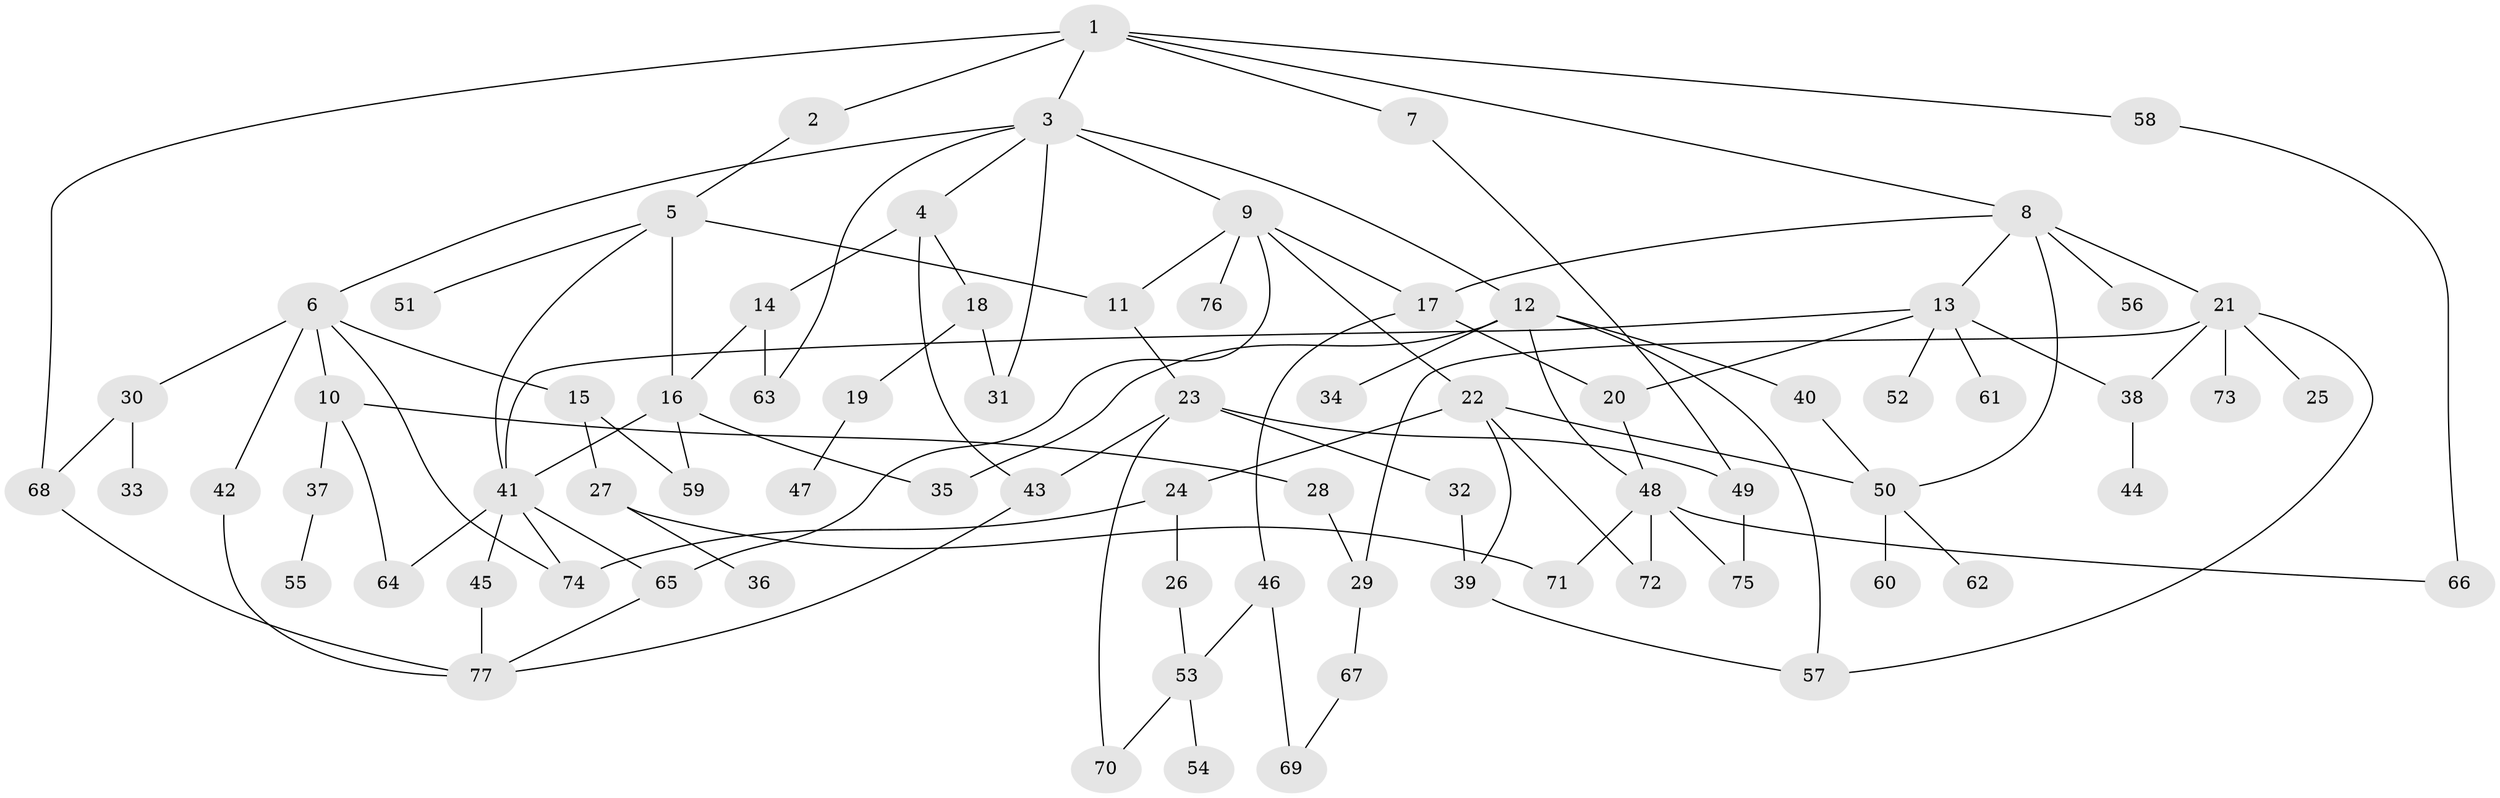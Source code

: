 // Generated by graph-tools (version 1.1) at 2025/25/03/09/25 03:25:30]
// undirected, 77 vertices, 112 edges
graph export_dot {
graph [start="1"]
  node [color=gray90,style=filled];
  1;
  2;
  3;
  4;
  5;
  6;
  7;
  8;
  9;
  10;
  11;
  12;
  13;
  14;
  15;
  16;
  17;
  18;
  19;
  20;
  21;
  22;
  23;
  24;
  25;
  26;
  27;
  28;
  29;
  30;
  31;
  32;
  33;
  34;
  35;
  36;
  37;
  38;
  39;
  40;
  41;
  42;
  43;
  44;
  45;
  46;
  47;
  48;
  49;
  50;
  51;
  52;
  53;
  54;
  55;
  56;
  57;
  58;
  59;
  60;
  61;
  62;
  63;
  64;
  65;
  66;
  67;
  68;
  69;
  70;
  71;
  72;
  73;
  74;
  75;
  76;
  77;
  1 -- 2;
  1 -- 3;
  1 -- 7;
  1 -- 8;
  1 -- 58;
  1 -- 68;
  2 -- 5;
  3 -- 4;
  3 -- 6;
  3 -- 9;
  3 -- 12;
  3 -- 31;
  3 -- 63;
  4 -- 14;
  4 -- 18;
  4 -- 43;
  5 -- 51;
  5 -- 41;
  5 -- 16;
  5 -- 11;
  6 -- 10;
  6 -- 15;
  6 -- 30;
  6 -- 42;
  6 -- 74;
  7 -- 49;
  8 -- 13;
  8 -- 21;
  8 -- 50;
  8 -- 56;
  8 -- 17;
  9 -- 11;
  9 -- 17;
  9 -- 22;
  9 -- 76;
  9 -- 65;
  10 -- 28;
  10 -- 37;
  10 -- 64;
  11 -- 23;
  12 -- 34;
  12 -- 35;
  12 -- 40;
  12 -- 48;
  12 -- 57;
  13 -- 20;
  13 -- 38;
  13 -- 41;
  13 -- 52;
  13 -- 61;
  14 -- 16;
  14 -- 63;
  15 -- 27;
  15 -- 59;
  16 -- 59;
  16 -- 41;
  16 -- 35;
  17 -- 46;
  17 -- 20;
  18 -- 19;
  18 -- 31;
  19 -- 47;
  20 -- 48;
  21 -- 25;
  21 -- 29;
  21 -- 73;
  21 -- 57;
  21 -- 38;
  22 -- 24;
  22 -- 39;
  22 -- 72;
  22 -- 50;
  23 -- 32;
  23 -- 49;
  23 -- 70;
  23 -- 43;
  24 -- 26;
  24 -- 74;
  26 -- 53;
  27 -- 36;
  27 -- 71;
  28 -- 29;
  29 -- 67;
  30 -- 33;
  30 -- 68;
  32 -- 39;
  37 -- 55;
  38 -- 44;
  39 -- 57;
  40 -- 50;
  41 -- 45;
  41 -- 65;
  41 -- 64;
  41 -- 74;
  42 -- 77;
  43 -- 77;
  45 -- 77;
  46 -- 53;
  46 -- 69;
  48 -- 75;
  48 -- 66;
  48 -- 72;
  48 -- 71;
  49 -- 75;
  50 -- 60;
  50 -- 62;
  53 -- 54;
  53 -- 70;
  58 -- 66;
  65 -- 77;
  67 -- 69;
  68 -- 77;
}
